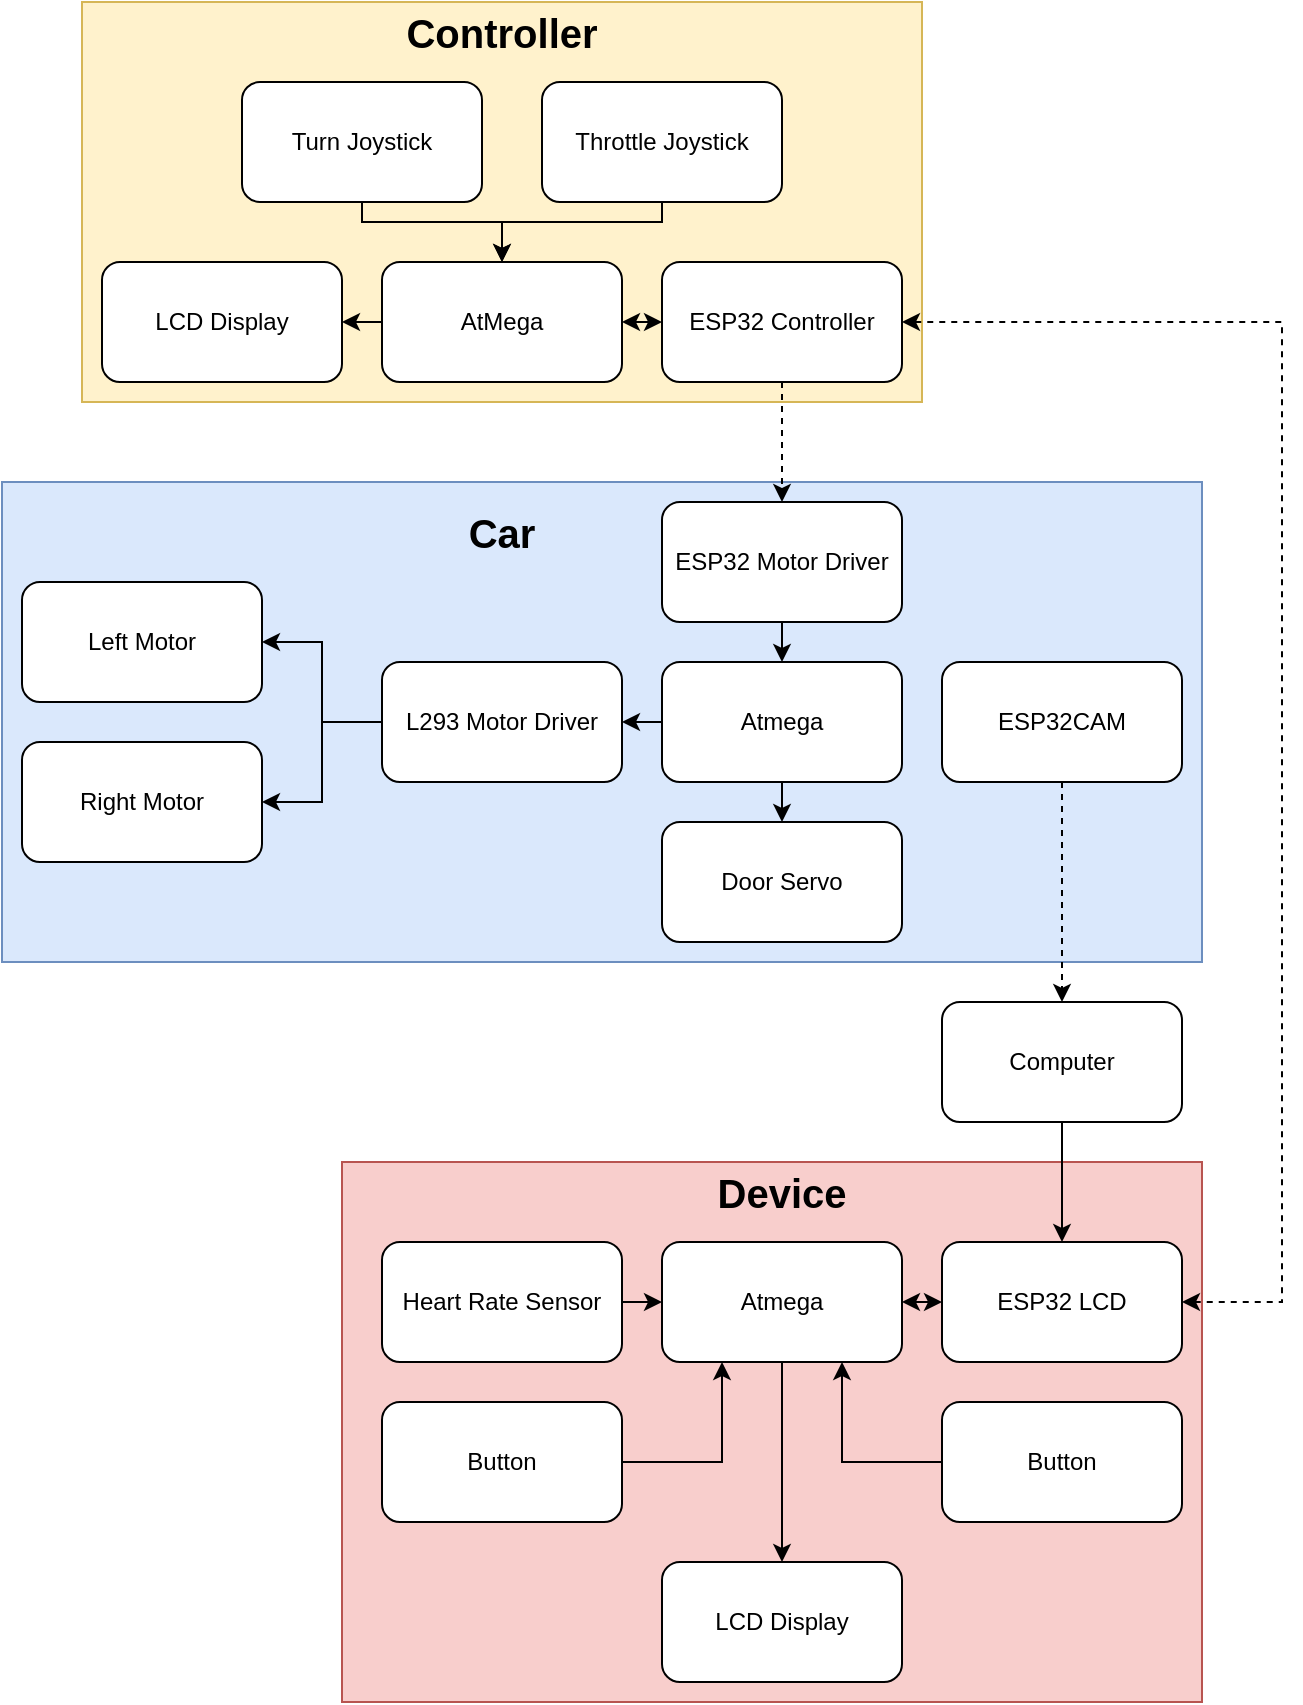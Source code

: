 <mxfile version="24.2.5" type="github">
  <diagram name="Page-1" id="bw_VmBIUgCtpJrJFYS20">
    <mxGraphModel dx="1207" dy="714" grid="1" gridSize="10" guides="1" tooltips="1" connect="1" arrows="1" fold="1" page="1" pageScale="1" pageWidth="850" pageHeight="1100" math="0" shadow="0">
      <root>
        <mxCell id="0" />
        <mxCell id="1" parent="0" />
        <mxCell id="z5zrrI1lrl4BkUq56SN--60" value="" style="rounded=0;whiteSpace=wrap;html=1;fillColor=#f8cecc;strokeColor=#b85450;" parent="1" vertex="1">
          <mxGeometry x="290" y="660" width="430" height="270" as="geometry" />
        </mxCell>
        <mxCell id="z5zrrI1lrl4BkUq56SN--37" value="" style="rounded=0;whiteSpace=wrap;html=1;fillColor=#dae8fc;strokeColor=#6c8ebf;" parent="1" vertex="1">
          <mxGeometry x="120" y="320" width="600" height="240" as="geometry" />
        </mxCell>
        <mxCell id="z5zrrI1lrl4BkUq56SN--35" value="" style="rounded=0;whiteSpace=wrap;html=1;fillColor=#fff2cc;strokeColor=#d6b656;" parent="1" vertex="1">
          <mxGeometry x="160" y="80" width="420" height="200" as="geometry" />
        </mxCell>
        <mxCell id="z5zrrI1lrl4BkUq56SN--28" style="edgeStyle=orthogonalEdgeStyle;rounded=0;orthogonalLoop=1;jettySize=auto;html=1;exitX=0.5;exitY=1;exitDx=0;exitDy=0;entryX=0.5;entryY=0;entryDx=0;entryDy=0;" parent="1" source="z5zrrI1lrl4BkUq56SN--1" target="z5zrrI1lrl4BkUq56SN--4" edge="1">
          <mxGeometry relative="1" as="geometry">
            <Array as="points">
              <mxPoint x="450" y="190" />
              <mxPoint x="370" y="190" />
            </Array>
          </mxGeometry>
        </mxCell>
        <mxCell id="z5zrrI1lrl4BkUq56SN--1" value="Throttle Joystick" style="rounded=1;whiteSpace=wrap;html=1;" parent="1" vertex="1">
          <mxGeometry x="390" y="120" width="120" height="60" as="geometry" />
        </mxCell>
        <mxCell id="z5zrrI1lrl4BkUq56SN--9" style="edgeStyle=orthogonalEdgeStyle;rounded=0;orthogonalLoop=1;jettySize=auto;html=1;entryX=0.5;entryY=0;entryDx=0;entryDy=0;dashed=1;" parent="1" source="z5zrrI1lrl4BkUq56SN--2" target="z5zrrI1lrl4BkUq56SN--3" edge="1">
          <mxGeometry relative="1" as="geometry" />
        </mxCell>
        <mxCell id="z5zrrI1lrl4BkUq56SN--2" value="ESP32 Controller" style="rounded=1;whiteSpace=wrap;html=1;" parent="1" vertex="1">
          <mxGeometry x="450" y="210" width="120" height="60" as="geometry" />
        </mxCell>
        <mxCell id="z5zrrI1lrl4BkUq56SN--56" style="edgeStyle=orthogonalEdgeStyle;rounded=0;orthogonalLoop=1;jettySize=auto;html=1;exitX=0.5;exitY=1;exitDx=0;exitDy=0;entryX=0.5;entryY=0;entryDx=0;entryDy=0;" parent="1" source="z5zrrI1lrl4BkUq56SN--3" target="z5zrrI1lrl4BkUq56SN--7" edge="1">
          <mxGeometry relative="1" as="geometry" />
        </mxCell>
        <mxCell id="z5zrrI1lrl4BkUq56SN--3" value="ESP32 Motor Driver" style="rounded=1;whiteSpace=wrap;html=1;" parent="1" vertex="1">
          <mxGeometry x="450" y="330" width="120" height="60" as="geometry" />
        </mxCell>
        <mxCell id="z5zrrI1lrl4BkUq56SN--11" style="edgeStyle=orthogonalEdgeStyle;rounded=0;orthogonalLoop=1;jettySize=auto;html=1;exitX=0;exitY=0.5;exitDx=0;exitDy=0;entryX=1;entryY=0.5;entryDx=0;entryDy=0;" parent="1" source="z5zrrI1lrl4BkUq56SN--7" target="z5zrrI1lrl4BkUq56SN--8" edge="1">
          <mxGeometry relative="1" as="geometry" />
        </mxCell>
        <mxCell id="bUSmy6HDkUQqV9hwrqD8-2" style="edgeStyle=orthogonalEdgeStyle;rounded=0;orthogonalLoop=1;jettySize=auto;html=1;exitX=0.5;exitY=1;exitDx=0;exitDy=0;entryX=0.5;entryY=0;entryDx=0;entryDy=0;" edge="1" parent="1" source="z5zrrI1lrl4BkUq56SN--7" target="bUSmy6HDkUQqV9hwrqD8-1">
          <mxGeometry relative="1" as="geometry" />
        </mxCell>
        <mxCell id="z5zrrI1lrl4BkUq56SN--7" value="Atmega" style="rounded=1;whiteSpace=wrap;html=1;" parent="1" vertex="1">
          <mxGeometry x="450" y="410" width="120" height="60" as="geometry" />
        </mxCell>
        <mxCell id="z5zrrI1lrl4BkUq56SN--12" style="edgeStyle=orthogonalEdgeStyle;rounded=0;orthogonalLoop=1;jettySize=auto;html=1;exitX=0;exitY=0.5;exitDx=0;exitDy=0;entryX=1;entryY=0.5;entryDx=0;entryDy=0;" parent="1" source="z5zrrI1lrl4BkUq56SN--8" target="z5zrrI1lrl4BkUq56SN--13" edge="1">
          <mxGeometry relative="1" as="geometry">
            <mxPoint x="270" y="360" as="targetPoint" />
            <Array as="points">
              <mxPoint x="280" y="440" />
              <mxPoint x="280" y="400" />
            </Array>
          </mxGeometry>
        </mxCell>
        <mxCell id="z5zrrI1lrl4BkUq56SN--15" style="edgeStyle=orthogonalEdgeStyle;rounded=0;orthogonalLoop=1;jettySize=auto;html=1;entryX=1;entryY=0.5;entryDx=0;entryDy=0;" parent="1" source="z5zrrI1lrl4BkUq56SN--8" target="z5zrrI1lrl4BkUq56SN--14" edge="1">
          <mxGeometry relative="1" as="geometry">
            <mxPoint x="280" y="450" as="targetPoint" />
          </mxGeometry>
        </mxCell>
        <mxCell id="z5zrrI1lrl4BkUq56SN--8" value="L293 Motor Driver" style="rounded=1;whiteSpace=wrap;html=1;" parent="1" vertex="1">
          <mxGeometry x="310" y="410" width="120" height="60" as="geometry" />
        </mxCell>
        <mxCell id="z5zrrI1lrl4BkUq56SN--13" value="Left Motor" style="rounded=1;whiteSpace=wrap;html=1;" parent="1" vertex="1">
          <mxGeometry x="130" y="370" width="120" height="60" as="geometry" />
        </mxCell>
        <mxCell id="z5zrrI1lrl4BkUq56SN--14" value="Right Motor" style="rounded=1;whiteSpace=wrap;html=1;" parent="1" vertex="1">
          <mxGeometry x="130" y="450" width="120" height="60" as="geometry" />
        </mxCell>
        <mxCell id="z5zrrI1lrl4BkUq56SN--20" value="Turn Joystick" style="rounded=1;whiteSpace=wrap;html=1;" parent="1" vertex="1">
          <mxGeometry x="240" y="120" width="120" height="60" as="geometry" />
        </mxCell>
        <mxCell id="z5zrrI1lrl4BkUq56SN--22" value="LCD Display" style="rounded=1;whiteSpace=wrap;html=1;" parent="1" vertex="1">
          <mxGeometry x="170" y="210" width="120" height="60" as="geometry" />
        </mxCell>
        <mxCell id="z5zrrI1lrl4BkUq56SN--29" style="edgeStyle=orthogonalEdgeStyle;rounded=0;orthogonalLoop=1;jettySize=auto;html=1;exitX=0;exitY=0.5;exitDx=0;exitDy=0;entryX=1;entryY=0.5;entryDx=0;entryDy=0;" parent="1" source="z5zrrI1lrl4BkUq56SN--4" target="z5zrrI1lrl4BkUq56SN--22" edge="1">
          <mxGeometry relative="1" as="geometry" />
        </mxCell>
        <mxCell id="z5zrrI1lrl4BkUq56SN--4" value="AtMega" style="rounded=1;whiteSpace=wrap;html=1;" parent="1" vertex="1">
          <mxGeometry x="310" y="210" width="120" height="60" as="geometry" />
        </mxCell>
        <mxCell id="z5zrrI1lrl4BkUq56SN--27" style="edgeStyle=orthogonalEdgeStyle;rounded=0;orthogonalLoop=1;jettySize=auto;html=1;exitX=0.5;exitY=1;exitDx=0;exitDy=0;entryX=0.5;entryY=0;entryDx=0;entryDy=0;" parent="1" source="z5zrrI1lrl4BkUq56SN--20" target="z5zrrI1lrl4BkUq56SN--4" edge="1">
          <mxGeometry relative="1" as="geometry">
            <Array as="points">
              <mxPoint x="300" y="190" />
              <mxPoint x="370" y="190" />
            </Array>
          </mxGeometry>
        </mxCell>
        <mxCell id="z5zrrI1lrl4BkUq56SN--73" style="edgeStyle=orthogonalEdgeStyle;rounded=0;orthogonalLoop=1;jettySize=auto;html=1;exitX=0.5;exitY=1;exitDx=0;exitDy=0;entryX=0.5;entryY=0;entryDx=0;entryDy=0;" parent="1" source="z5zrrI1lrl4BkUq56SN--30" target="z5zrrI1lrl4BkUq56SN--44" edge="1">
          <mxGeometry relative="1" as="geometry" />
        </mxCell>
        <mxCell id="z5zrrI1lrl4BkUq56SN--30" value="Computer" style="rounded=1;whiteSpace=wrap;html=1;" parent="1" vertex="1">
          <mxGeometry x="590" y="580" width="120" height="60" as="geometry" />
        </mxCell>
        <mxCell id="z5zrrI1lrl4BkUq56SN--36" value="&lt;font size=&quot;1&quot;&gt;&lt;b style=&quot;font-size: 20px;&quot;&gt;Controller&lt;/b&gt;&lt;/font&gt;" style="text;html=1;align=center;verticalAlign=middle;whiteSpace=wrap;rounded=0;" parent="1" vertex="1">
          <mxGeometry x="340" y="80" width="60" height="30" as="geometry" />
        </mxCell>
        <mxCell id="z5zrrI1lrl4BkUq56SN--38" value="&lt;font style=&quot;font-size: 20px;&quot;&gt;&lt;b&gt;Car&lt;/b&gt;&lt;/font&gt;" style="text;html=1;align=center;verticalAlign=middle;whiteSpace=wrap;rounded=0;" parent="1" vertex="1">
          <mxGeometry x="340" y="330" width="60" height="30" as="geometry" />
        </mxCell>
        <mxCell id="z5zrrI1lrl4BkUq56SN--72" style="edgeStyle=orthogonalEdgeStyle;rounded=0;orthogonalLoop=1;jettySize=auto;html=1;exitX=0.5;exitY=1;exitDx=0;exitDy=0;entryX=0.5;entryY=0;entryDx=0;entryDy=0;dashed=1;" parent="1" source="z5zrrI1lrl4BkUq56SN--39" target="z5zrrI1lrl4BkUq56SN--30" edge="1">
          <mxGeometry relative="1" as="geometry" />
        </mxCell>
        <mxCell id="z5zrrI1lrl4BkUq56SN--39" value="ESP32CAM" style="rounded=1;whiteSpace=wrap;html=1;" parent="1" vertex="1">
          <mxGeometry x="590" y="410" width="120" height="60" as="geometry" />
        </mxCell>
        <mxCell id="z5zrrI1lrl4BkUq56SN--51" style="edgeStyle=orthogonalEdgeStyle;rounded=0;orthogonalLoop=1;jettySize=auto;html=1;exitX=0.5;exitY=1;exitDx=0;exitDy=0;entryX=0.5;entryY=0;entryDx=0;entryDy=0;" parent="1" source="z5zrrI1lrl4BkUq56SN--43" target="z5zrrI1lrl4BkUq56SN--50" edge="1">
          <mxGeometry relative="1" as="geometry" />
        </mxCell>
        <mxCell id="z5zrrI1lrl4BkUq56SN--43" value="Atmega" style="rounded=1;whiteSpace=wrap;html=1;" parent="1" vertex="1">
          <mxGeometry x="450" y="700" width="120" height="60" as="geometry" />
        </mxCell>
        <mxCell id="z5zrrI1lrl4BkUq56SN--44" value="ESP32 LCD" style="rounded=1;whiteSpace=wrap;html=1;" parent="1" vertex="1">
          <mxGeometry x="590" y="700" width="120" height="60" as="geometry" />
        </mxCell>
        <mxCell id="z5zrrI1lrl4BkUq56SN--47" style="edgeStyle=orthogonalEdgeStyle;rounded=0;orthogonalLoop=1;jettySize=auto;html=1;exitX=1;exitY=0.5;exitDx=0;exitDy=0;entryX=0;entryY=0.5;entryDx=0;entryDy=0;" parent="1" source="z5zrrI1lrl4BkUq56SN--46" target="z5zrrI1lrl4BkUq56SN--43" edge="1">
          <mxGeometry relative="1" as="geometry" />
        </mxCell>
        <mxCell id="z5zrrI1lrl4BkUq56SN--46" value="Heart Rate Sensor" style="rounded=1;whiteSpace=wrap;html=1;" parent="1" vertex="1">
          <mxGeometry x="310" y="700" width="120" height="60" as="geometry" />
        </mxCell>
        <mxCell id="z5zrrI1lrl4BkUq56SN--50" value="LCD Display" style="rounded=1;whiteSpace=wrap;html=1;" parent="1" vertex="1">
          <mxGeometry x="450" y="860" width="120" height="60" as="geometry" />
        </mxCell>
        <mxCell id="z5zrrI1lrl4BkUq56SN--54" value="" style="endArrow=classic;startArrow=classic;html=1;rounded=0;entryX=1;entryY=0.5;entryDx=0;entryDy=0;dashed=1;exitX=1;exitY=0.5;exitDx=0;exitDy=0;" parent="1" source="z5zrrI1lrl4BkUq56SN--44" target="z5zrrI1lrl4BkUq56SN--2" edge="1">
          <mxGeometry width="50" height="50" relative="1" as="geometry">
            <mxPoint x="730" y="640" as="sourcePoint" />
            <mxPoint x="710" y="215" as="targetPoint" />
            <Array as="points">
              <mxPoint x="760" y="730" />
              <mxPoint x="760" y="240" />
              <mxPoint x="600" y="240" />
            </Array>
          </mxGeometry>
        </mxCell>
        <mxCell id="z5zrrI1lrl4BkUq56SN--59" value="" style="endArrow=classic;startArrow=classic;html=1;rounded=0;entryX=0;entryY=0.5;entryDx=0;entryDy=0;exitX=1;exitY=0.5;exitDx=0;exitDy=0;" parent="1" source="z5zrrI1lrl4BkUq56SN--4" target="z5zrrI1lrl4BkUq56SN--2" edge="1">
          <mxGeometry width="50" height="50" relative="1" as="geometry">
            <mxPoint x="410" y="265" as="sourcePoint" />
            <mxPoint x="460" y="215" as="targetPoint" />
          </mxGeometry>
        </mxCell>
        <mxCell id="z5zrrI1lrl4BkUq56SN--61" value="&lt;font style=&quot;font-size: 20px;&quot;&gt;&lt;b&gt;Device&lt;/b&gt;&lt;/font&gt;" style="text;html=1;align=center;verticalAlign=middle;whiteSpace=wrap;rounded=0;" parent="1" vertex="1">
          <mxGeometry x="480" y="660" width="60" height="30" as="geometry" />
        </mxCell>
        <mxCell id="z5zrrI1lrl4BkUq56SN--67" style="edgeStyle=orthogonalEdgeStyle;rounded=0;orthogonalLoop=1;jettySize=auto;html=1;exitX=1;exitY=0.5;exitDx=0;exitDy=0;entryX=0.25;entryY=1;entryDx=0;entryDy=0;" parent="1" source="z5zrrI1lrl4BkUq56SN--63" target="z5zrrI1lrl4BkUq56SN--43" edge="1">
          <mxGeometry relative="1" as="geometry" />
        </mxCell>
        <mxCell id="z5zrrI1lrl4BkUq56SN--63" value="Button" style="rounded=1;whiteSpace=wrap;html=1;" parent="1" vertex="1">
          <mxGeometry x="310" y="780" width="120" height="60" as="geometry" />
        </mxCell>
        <mxCell id="z5zrrI1lrl4BkUq56SN--68" style="edgeStyle=orthogonalEdgeStyle;rounded=0;orthogonalLoop=1;jettySize=auto;html=1;exitX=0;exitY=0.5;exitDx=0;exitDy=0;entryX=0.75;entryY=1;entryDx=0;entryDy=0;" parent="1" source="z5zrrI1lrl4BkUq56SN--65" target="z5zrrI1lrl4BkUq56SN--43" edge="1">
          <mxGeometry relative="1" as="geometry" />
        </mxCell>
        <mxCell id="z5zrrI1lrl4BkUq56SN--65" value="Button" style="rounded=1;whiteSpace=wrap;html=1;" parent="1" vertex="1">
          <mxGeometry x="590" y="780" width="120" height="60" as="geometry" />
        </mxCell>
        <mxCell id="z5zrrI1lrl4BkUq56SN--74" value="" style="endArrow=classic;startArrow=classic;html=1;rounded=0;entryX=0;entryY=0.5;entryDx=0;entryDy=0;exitX=1;exitY=0.5;exitDx=0;exitDy=0;" parent="1" source="z5zrrI1lrl4BkUq56SN--43" target="z5zrrI1lrl4BkUq56SN--44" edge="1">
          <mxGeometry width="50" height="50" relative="1" as="geometry">
            <mxPoint x="550" y="755" as="sourcePoint" />
            <mxPoint x="600" y="705" as="targetPoint" />
          </mxGeometry>
        </mxCell>
        <mxCell id="bUSmy6HDkUQqV9hwrqD8-1" value="Door Servo" style="rounded=1;whiteSpace=wrap;html=1;" vertex="1" parent="1">
          <mxGeometry x="450" y="490" width="120" height="60" as="geometry" />
        </mxCell>
      </root>
    </mxGraphModel>
  </diagram>
</mxfile>
